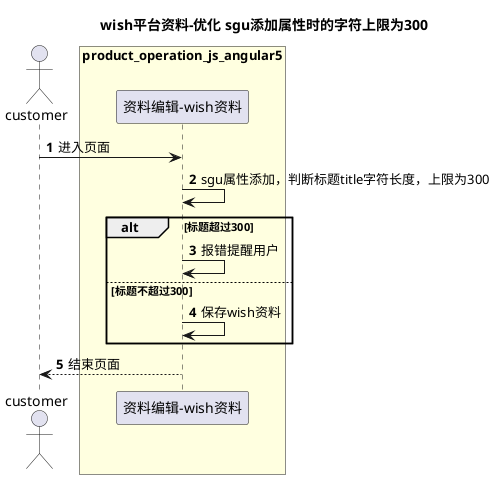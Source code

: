 @startuml
title wish平台资料-优化 sgu添加属性时的字符上限为300
autonumber

actor "customer" as customer


box "product_operation_js_angular5" #lightYellow
participant "资料编辑-wish资料" as t1
end box

customer -> t1 : 进入页面
t1 -> t1 : sgu属性添加，判断标题title字符长度，上限为300
alt 标题超过300
t1 -> t1 : 报错提醒用户
else 标题不超过300
t1 -> t1 : 保存wish资料
end
t1 --> customer : 结束页面


@enduml